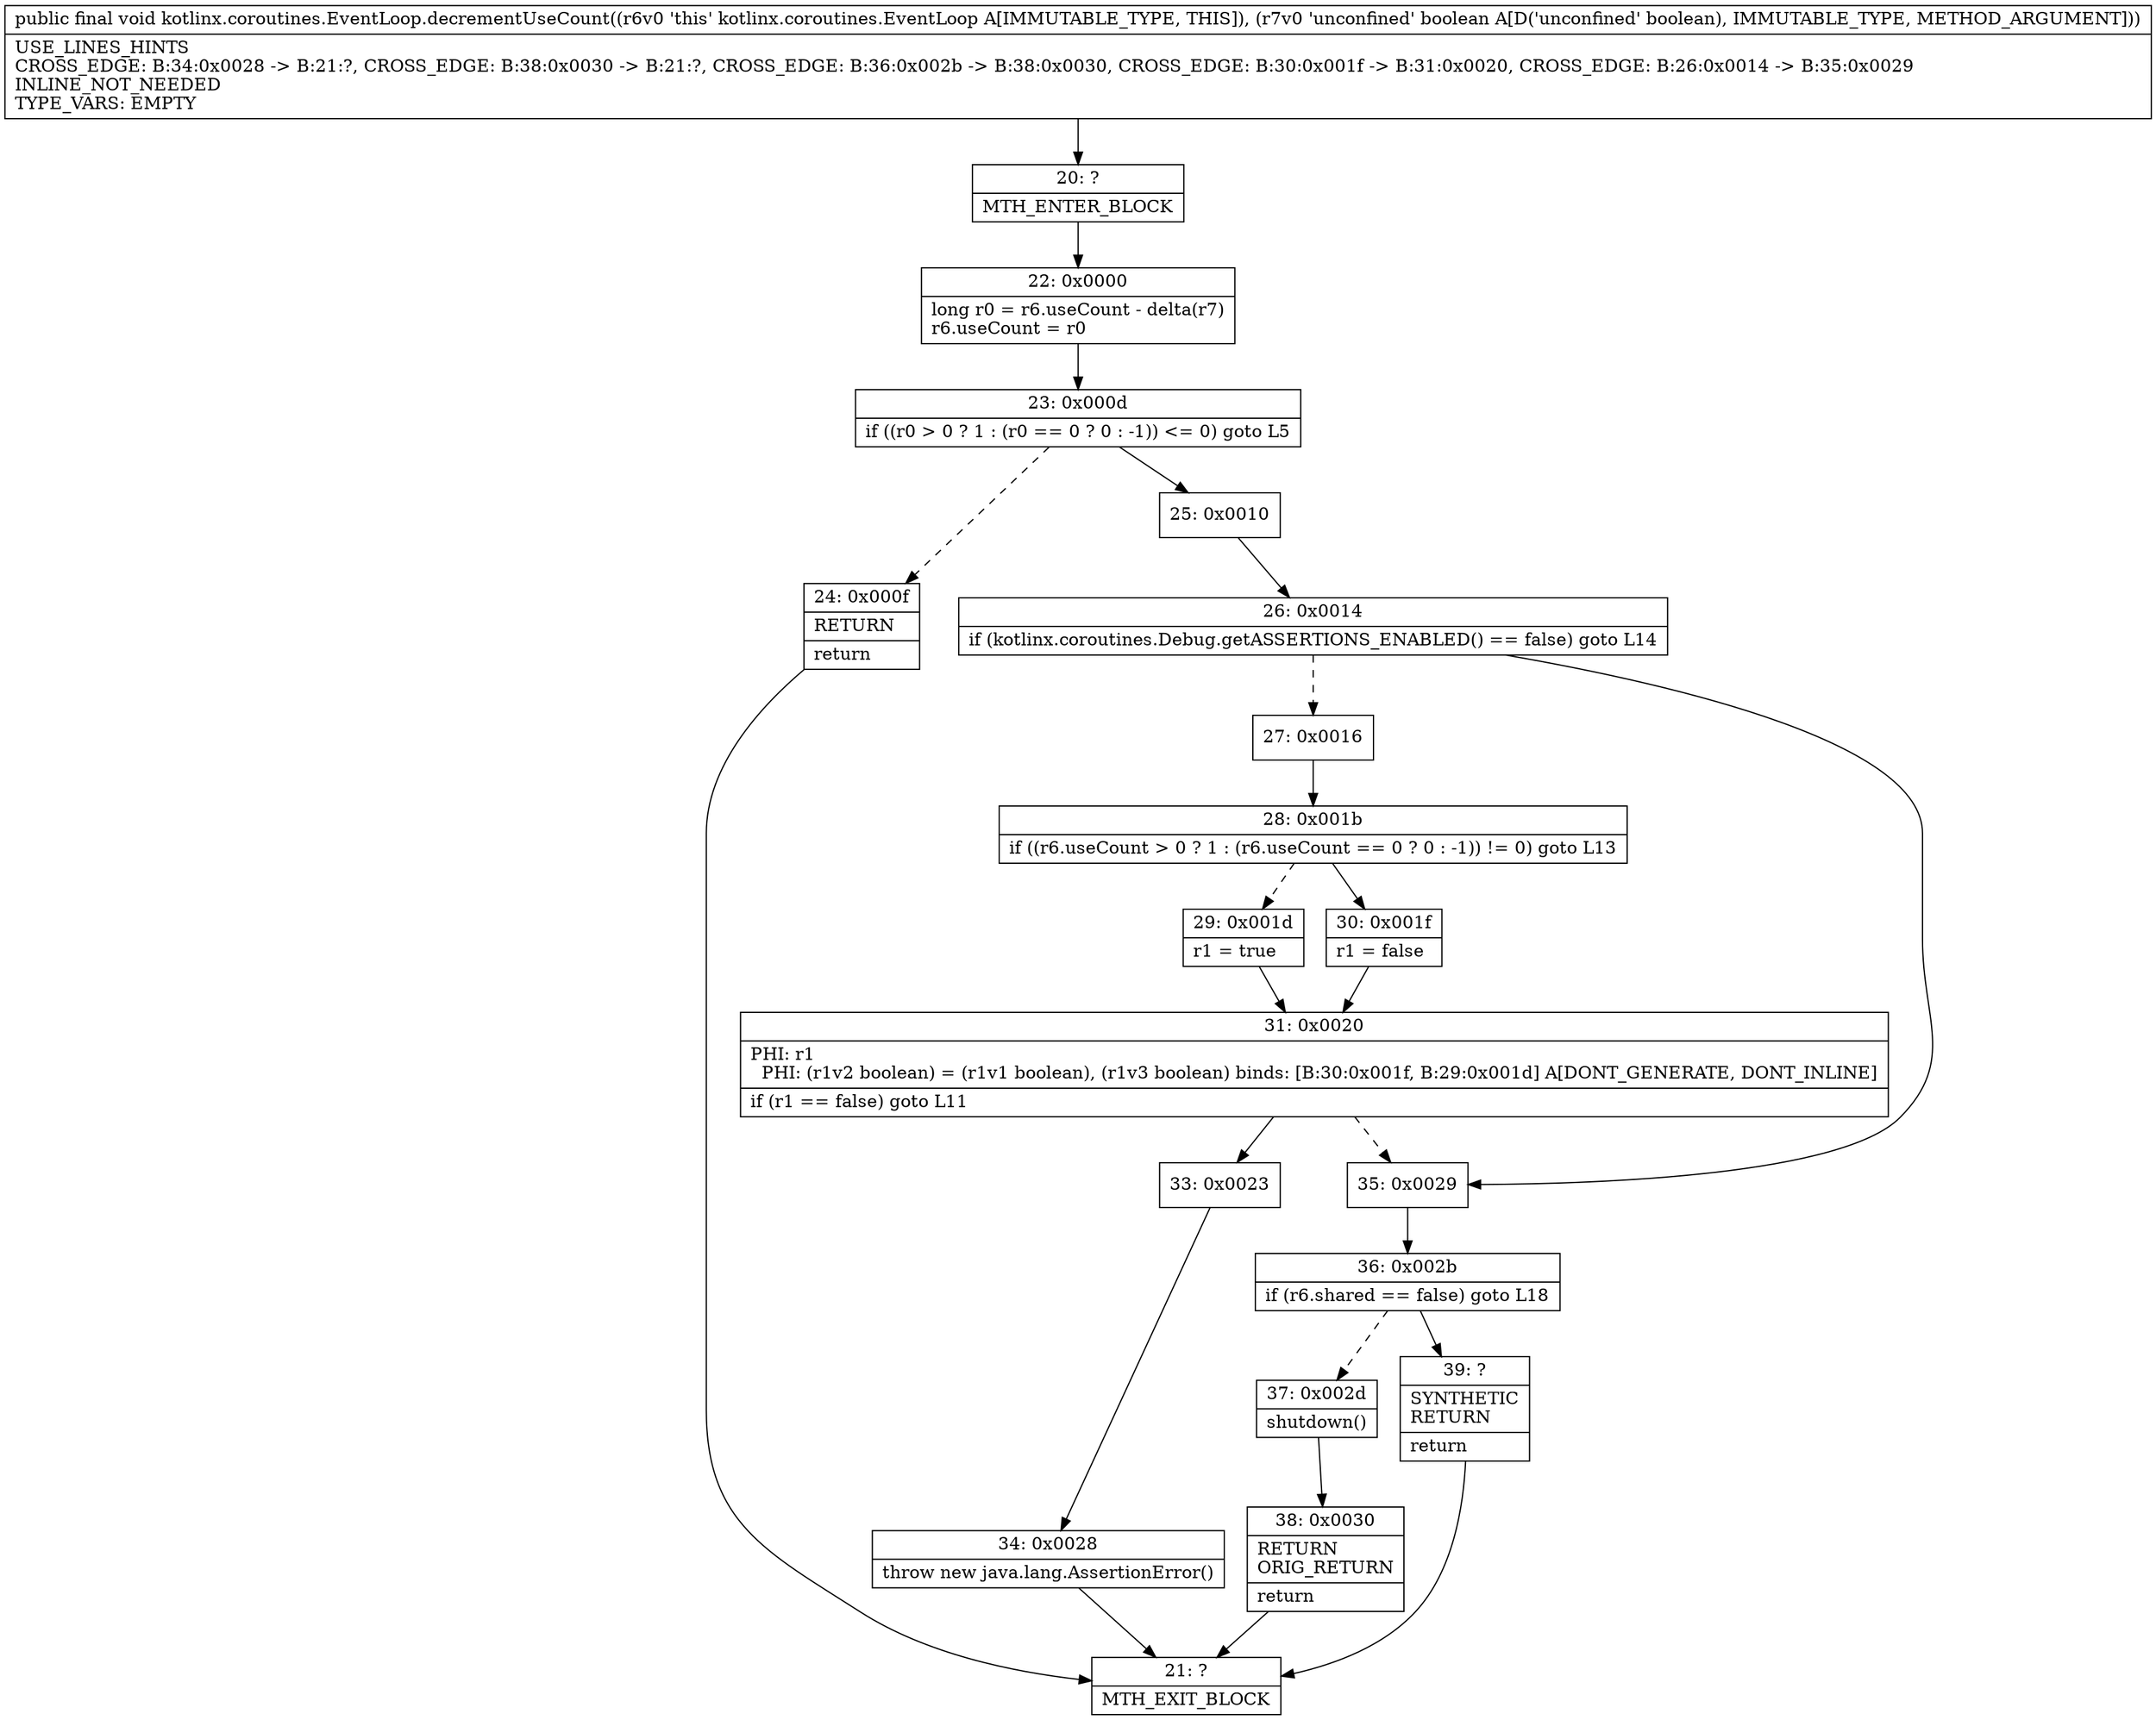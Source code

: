 digraph "CFG forkotlinx.coroutines.EventLoop.decrementUseCount(Z)V" {
Node_20 [shape=record,label="{20\:\ ?|MTH_ENTER_BLOCK\l}"];
Node_22 [shape=record,label="{22\:\ 0x0000|long r0 = r6.useCount \- delta(r7)\lr6.useCount = r0\l}"];
Node_23 [shape=record,label="{23\:\ 0x000d|if ((r0 \> 0 ? 1 : (r0 == 0 ? 0 : \-1)) \<= 0) goto L5\l}"];
Node_24 [shape=record,label="{24\:\ 0x000f|RETURN\l|return\l}"];
Node_21 [shape=record,label="{21\:\ ?|MTH_EXIT_BLOCK\l}"];
Node_25 [shape=record,label="{25\:\ 0x0010}"];
Node_26 [shape=record,label="{26\:\ 0x0014|if (kotlinx.coroutines.Debug.getASSERTIONS_ENABLED() == false) goto L14\l}"];
Node_27 [shape=record,label="{27\:\ 0x0016}"];
Node_28 [shape=record,label="{28\:\ 0x001b|if ((r6.useCount \> 0 ? 1 : (r6.useCount == 0 ? 0 : \-1)) != 0) goto L13\l}"];
Node_29 [shape=record,label="{29\:\ 0x001d|r1 = true\l}"];
Node_31 [shape=record,label="{31\:\ 0x0020|PHI: r1 \l  PHI: (r1v2 boolean) = (r1v1 boolean), (r1v3 boolean) binds: [B:30:0x001f, B:29:0x001d] A[DONT_GENERATE, DONT_INLINE]\l|if (r1 == false) goto L11\l}"];
Node_33 [shape=record,label="{33\:\ 0x0023}"];
Node_34 [shape=record,label="{34\:\ 0x0028|throw new java.lang.AssertionError()\l}"];
Node_30 [shape=record,label="{30\:\ 0x001f|r1 = false\l}"];
Node_35 [shape=record,label="{35\:\ 0x0029}"];
Node_36 [shape=record,label="{36\:\ 0x002b|if (r6.shared == false) goto L18\l}"];
Node_37 [shape=record,label="{37\:\ 0x002d|shutdown()\l}"];
Node_38 [shape=record,label="{38\:\ 0x0030|RETURN\lORIG_RETURN\l|return\l}"];
Node_39 [shape=record,label="{39\:\ ?|SYNTHETIC\lRETURN\l|return\l}"];
MethodNode[shape=record,label="{public final void kotlinx.coroutines.EventLoop.decrementUseCount((r6v0 'this' kotlinx.coroutines.EventLoop A[IMMUTABLE_TYPE, THIS]), (r7v0 'unconfined' boolean A[D('unconfined' boolean), IMMUTABLE_TYPE, METHOD_ARGUMENT]))  | USE_LINES_HINTS\lCROSS_EDGE: B:34:0x0028 \-\> B:21:?, CROSS_EDGE: B:38:0x0030 \-\> B:21:?, CROSS_EDGE: B:36:0x002b \-\> B:38:0x0030, CROSS_EDGE: B:30:0x001f \-\> B:31:0x0020, CROSS_EDGE: B:26:0x0014 \-\> B:35:0x0029\lINLINE_NOT_NEEDED\lTYPE_VARS: EMPTY\l}"];
MethodNode -> Node_20;Node_20 -> Node_22;
Node_22 -> Node_23;
Node_23 -> Node_24[style=dashed];
Node_23 -> Node_25;
Node_24 -> Node_21;
Node_25 -> Node_26;
Node_26 -> Node_27[style=dashed];
Node_26 -> Node_35;
Node_27 -> Node_28;
Node_28 -> Node_29[style=dashed];
Node_28 -> Node_30;
Node_29 -> Node_31;
Node_31 -> Node_33;
Node_31 -> Node_35[style=dashed];
Node_33 -> Node_34;
Node_34 -> Node_21;
Node_30 -> Node_31;
Node_35 -> Node_36;
Node_36 -> Node_37[style=dashed];
Node_36 -> Node_39;
Node_37 -> Node_38;
Node_38 -> Node_21;
Node_39 -> Node_21;
}

